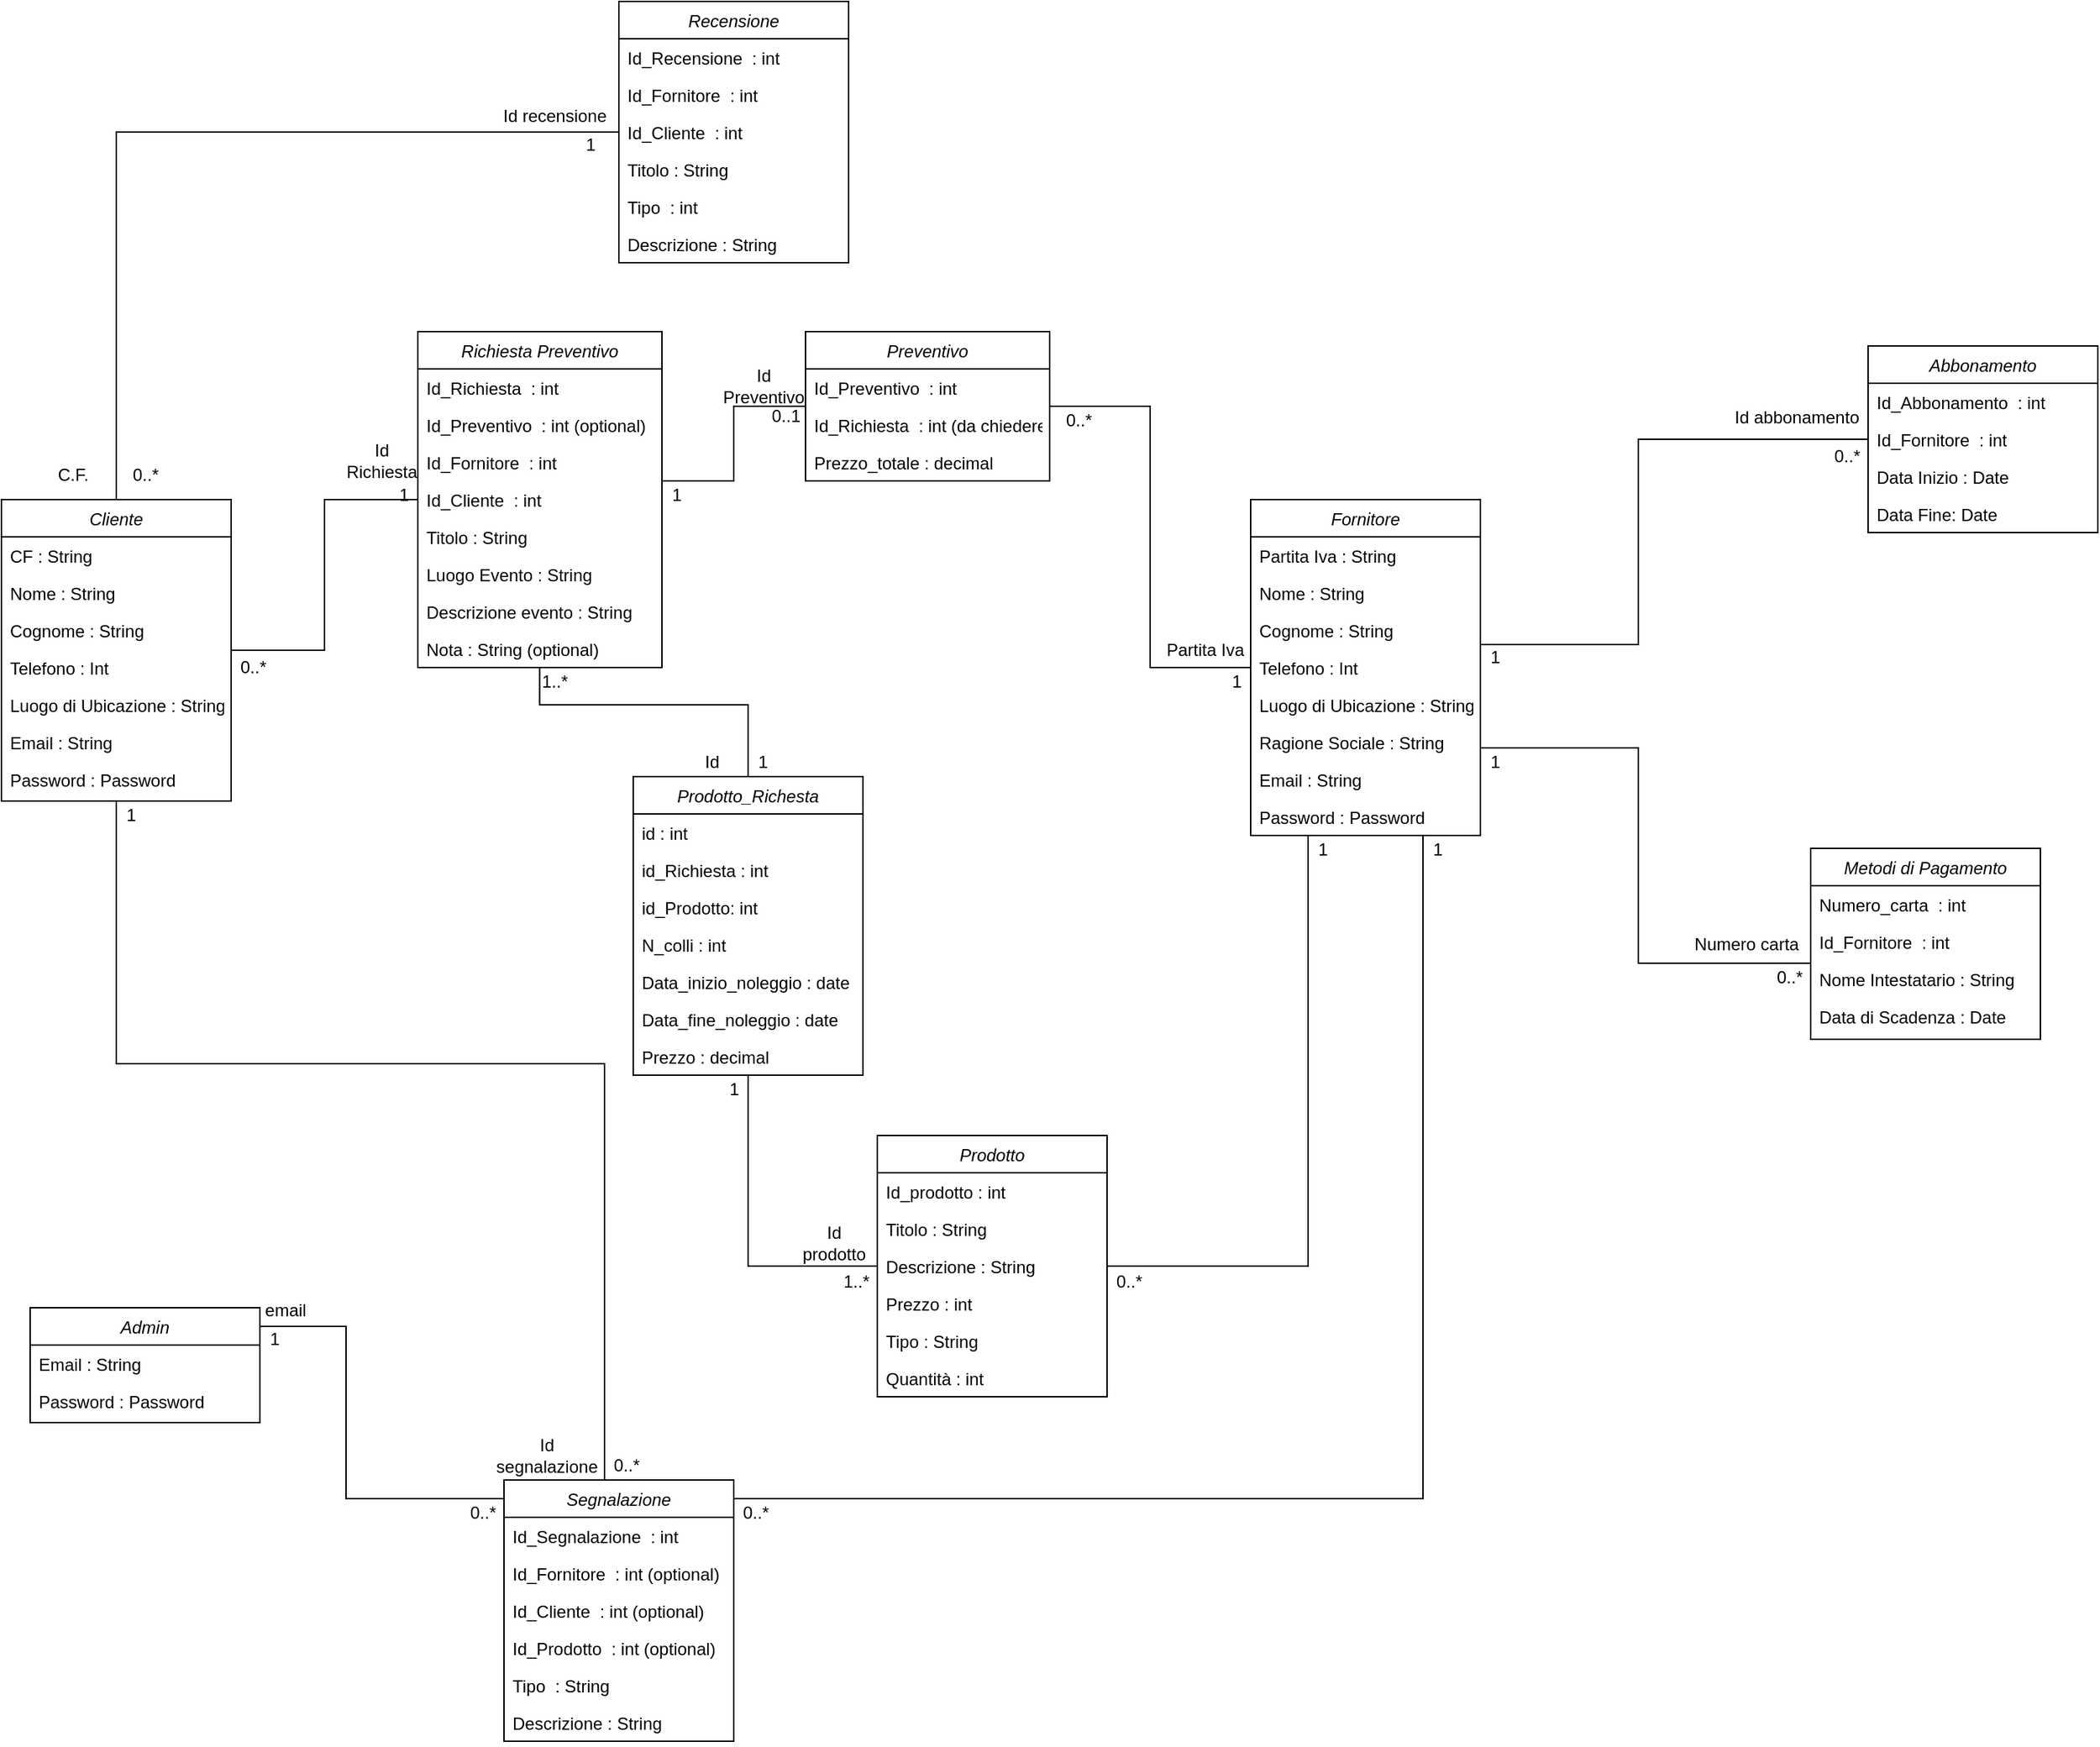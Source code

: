 <mxfile version="13.10.4" type="device"><diagram id="C5RBs43oDa-KdzZeNtuy" name="Page-1"><mxGraphModel dx="999" dy="1815" grid="1" gridSize="10" guides="1" tooltips="1" connect="1" arrows="1" fold="1" page="1" pageScale="1" pageWidth="827" pageHeight="1169" math="0" shadow="0"><root><mxCell id="WIyWlLk6GJQsqaUBKTNV-0"/><mxCell id="WIyWlLk6GJQsqaUBKTNV-1" parent="WIyWlLk6GJQsqaUBKTNV-0"/><mxCell id="4wqST9E9YKTAO5D1pxpL-66" style="edgeStyle=orthogonalEdgeStyle;rounded=0;orthogonalLoop=1;jettySize=auto;html=1;endArrow=none;endFill=0;entryX=0;entryY=0.5;entryDx=0;entryDy=0;" edge="1" parent="WIyWlLk6GJQsqaUBKTNV-1" source="zkfFHV4jXpPFQw0GAbJ--0" target="4wqST9E9YKTAO5D1pxpL-0"><mxGeometry relative="1" as="geometry"><mxPoint x="300" y="-60" as="targetPoint"/></mxGeometry></mxCell><mxCell id="4wqST9E9YKTAO5D1pxpL-75" style="edgeStyle=orthogonalEdgeStyle;rounded=0;orthogonalLoop=1;jettySize=auto;html=1;entryX=0;entryY=0.5;entryDx=0;entryDy=0;endArrow=none;endFill=0;" edge="1" parent="WIyWlLk6GJQsqaUBKTNV-1" source="zkfFHV4jXpPFQw0GAbJ--0" target="4wqST9E9YKTAO5D1pxpL-57"><mxGeometry relative="1" as="geometry"><Array as="points"><mxPoint x="100" y="-219"/></Array></mxGeometry></mxCell><mxCell id="4wqST9E9YKTAO5D1pxpL-77" style="edgeStyle=orthogonalEdgeStyle;rounded=0;orthogonalLoop=1;jettySize=auto;html=1;entryX=0.25;entryY=0;entryDx=0;entryDy=0;endArrow=none;endFill=0;" edge="1" parent="WIyWlLk6GJQsqaUBKTNV-1" source="zkfFHV4jXpPFQw0GAbJ--0" target="_A6rKRfFSWqw4XXvU32a-51"><mxGeometry relative="1" as="geometry"><Array as="points"><mxPoint x="100" y="430"/><mxPoint x="440" y="430"/><mxPoint x="440" y="720"/></Array></mxGeometry></mxCell><mxCell id="zkfFHV4jXpPFQw0GAbJ--0" value="Cliente" style="swimlane;fontStyle=2;align=center;verticalAlign=top;childLayout=stackLayout;horizontal=1;startSize=26;horizontalStack=0;resizeParent=1;resizeLast=0;collapsible=1;marginBottom=0;rounded=0;shadow=0;strokeWidth=1;" parent="WIyWlLk6GJQsqaUBKTNV-1" vertex="1"><mxGeometry x="20" y="37" width="160" height="210" as="geometry"><mxRectangle x="20" y="37" width="160" height="26" as="alternateBounds"/></mxGeometry></mxCell><mxCell id="_A6rKRfFSWqw4XXvU32a-2" value="CF : String&#10;" style="text;align=left;verticalAlign=top;spacingLeft=4;spacingRight=4;overflow=hidden;rotatable=0;points=[[0,0.5],[1,0.5]];portConstraint=eastwest;rounded=0;shadow=0;html=0;" parent="zkfFHV4jXpPFQw0GAbJ--0" vertex="1"><mxGeometry y="26" width="160" height="26" as="geometry"/></mxCell><mxCell id="zkfFHV4jXpPFQw0GAbJ--2" value="Nome : String" style="text;align=left;verticalAlign=top;spacingLeft=4;spacingRight=4;overflow=hidden;rotatable=0;points=[[0,0.5],[1,0.5]];portConstraint=eastwest;rounded=0;shadow=0;html=0;" parent="zkfFHV4jXpPFQw0GAbJ--0" vertex="1"><mxGeometry y="52" width="160" height="26" as="geometry"/></mxCell><mxCell id="zkfFHV4jXpPFQw0GAbJ--3" value="Cognome : String&#10;" style="text;align=left;verticalAlign=top;spacingLeft=4;spacingRight=4;overflow=hidden;rotatable=0;points=[[0,0.5],[1,0.5]];portConstraint=eastwest;rounded=0;shadow=0;html=0;" parent="zkfFHV4jXpPFQw0GAbJ--0" vertex="1"><mxGeometry y="78" width="160" height="26" as="geometry"/></mxCell><mxCell id="_A6rKRfFSWqw4XXvU32a-1" value="Telefono : Int&#10;" style="text;align=left;verticalAlign=top;spacingLeft=4;spacingRight=4;overflow=hidden;rotatable=0;points=[[0,0.5],[1,0.5]];portConstraint=eastwest;rounded=0;shadow=0;html=0;" parent="zkfFHV4jXpPFQw0GAbJ--0" vertex="1"><mxGeometry y="104" width="160" height="26" as="geometry"/></mxCell><mxCell id="_A6rKRfFSWqw4XXvU32a-6" value="Luogo di Ubicazione : String&#10;" style="text;align=left;verticalAlign=top;spacingLeft=4;spacingRight=4;overflow=hidden;rotatable=0;points=[[0,0.5],[1,0.5]];portConstraint=eastwest;rounded=0;shadow=0;html=0;" parent="zkfFHV4jXpPFQw0GAbJ--0" vertex="1"><mxGeometry y="130" width="160" height="26" as="geometry"/></mxCell><mxCell id="_A6rKRfFSWqw4XXvU32a-9" value="Email : String&#10;" style="text;align=left;verticalAlign=top;spacingLeft=4;spacingRight=4;overflow=hidden;rotatable=0;points=[[0,0.5],[1,0.5]];portConstraint=eastwest;rounded=0;shadow=0;html=0;" parent="zkfFHV4jXpPFQw0GAbJ--0" vertex="1"><mxGeometry y="156" width="160" height="26" as="geometry"/></mxCell><mxCell id="_A6rKRfFSWqw4XXvU32a-4" value="Password : Password" style="text;align=left;verticalAlign=top;spacingLeft=4;spacingRight=4;overflow=hidden;rotatable=0;points=[[0,0.5],[1,0.5]];portConstraint=eastwest;rounded=0;shadow=0;html=0;" parent="zkfFHV4jXpPFQw0GAbJ--0" vertex="1"><mxGeometry y="182" width="160" height="26" as="geometry"/></mxCell><mxCell id="4wqST9E9YKTAO5D1pxpL-67" style="edgeStyle=orthogonalEdgeStyle;rounded=0;orthogonalLoop=1;jettySize=auto;html=1;entryX=1;entryY=0.5;entryDx=0;entryDy=0;endArrow=none;endFill=0;" edge="1" parent="WIyWlLk6GJQsqaUBKTNV-1" source="_A6rKRfFSWqw4XXvU32a-10" target="4wqST9E9YKTAO5D1pxpL-17"><mxGeometry relative="1" as="geometry"/></mxCell><mxCell id="4wqST9E9YKTAO5D1pxpL-71" style="edgeStyle=orthogonalEdgeStyle;rounded=0;orthogonalLoop=1;jettySize=auto;html=1;endArrow=none;endFill=0;entryX=0;entryY=0.5;entryDx=0;entryDy=0;" edge="1" parent="WIyWlLk6GJQsqaUBKTNV-1" target="_A6rKRfFSWqw4XXvU32a-48"><mxGeometry relative="1" as="geometry"><mxPoint x="1050" y="138" as="sourcePoint"/><mxPoint x="1318" y="-10" as="targetPoint"/><Array as="points"><mxPoint x="1160" y="138"/><mxPoint x="1160" y="-5"/><mxPoint x="1320" y="-5"/></Array></mxGeometry></mxCell><mxCell id="4wqST9E9YKTAO5D1pxpL-78" style="edgeStyle=orthogonalEdgeStyle;rounded=0;orthogonalLoop=1;jettySize=auto;html=1;entryX=1;entryY=0.5;entryDx=0;entryDy=0;endArrow=none;endFill=0;" edge="1" parent="WIyWlLk6GJQsqaUBKTNV-1" source="_A6rKRfFSWqw4XXvU32a-10" target="_A6rKRfFSWqw4XXvU32a-51"><mxGeometry relative="1" as="geometry"><Array as="points"><mxPoint x="1010" y="733"/></Array></mxGeometry></mxCell><mxCell id="_A6rKRfFSWqw4XXvU32a-10" value="Fornitore" style="swimlane;fontStyle=2;align=center;verticalAlign=top;childLayout=stackLayout;horizontal=1;startSize=26;horizontalStack=0;resizeParent=1;resizeLast=0;collapsible=1;marginBottom=0;rounded=0;shadow=0;strokeWidth=1;" parent="WIyWlLk6GJQsqaUBKTNV-1" vertex="1"><mxGeometry x="890" y="37" width="160" height="234" as="geometry"><mxRectangle x="890" y="37" width="160" height="26" as="alternateBounds"/></mxGeometry></mxCell><mxCell id="_A6rKRfFSWqw4XXvU32a-0" value="Partita Iva : String&#10;" style="text;align=left;verticalAlign=top;spacingLeft=4;spacingRight=4;overflow=hidden;rotatable=0;points=[[0,0.5],[1,0.5]];portConstraint=eastwest;rounded=0;shadow=0;html=0;" parent="_A6rKRfFSWqw4XXvU32a-10" vertex="1"><mxGeometry y="26" width="160" height="26" as="geometry"/></mxCell><mxCell id="_A6rKRfFSWqw4XXvU32a-12" value="Nome : String" style="text;align=left;verticalAlign=top;spacingLeft=4;spacingRight=4;overflow=hidden;rotatable=0;points=[[0,0.5],[1,0.5]];portConstraint=eastwest;rounded=0;shadow=0;html=0;" parent="_A6rKRfFSWqw4XXvU32a-10" vertex="1"><mxGeometry y="52" width="160" height="26" as="geometry"/></mxCell><mxCell id="_A6rKRfFSWqw4XXvU32a-13" value="Cognome : String&#10;" style="text;align=left;verticalAlign=top;spacingLeft=4;spacingRight=4;overflow=hidden;rotatable=0;points=[[0,0.5],[1,0.5]];portConstraint=eastwest;rounded=0;shadow=0;html=0;" parent="_A6rKRfFSWqw4XXvU32a-10" vertex="1"><mxGeometry y="78" width="160" height="26" as="geometry"/></mxCell><mxCell id="_A6rKRfFSWqw4XXvU32a-15" value="Telefono : Int&#10;" style="text;align=left;verticalAlign=top;spacingLeft=4;spacingRight=4;overflow=hidden;rotatable=0;points=[[0,0.5],[1,0.5]];portConstraint=eastwest;rounded=0;shadow=0;html=0;" parent="_A6rKRfFSWqw4XXvU32a-10" vertex="1"><mxGeometry y="104" width="160" height="26" as="geometry"/></mxCell><mxCell id="_A6rKRfFSWqw4XXvU32a-16" value="Luogo di Ubicazione : String&#10;" style="text;align=left;verticalAlign=top;spacingLeft=4;spacingRight=4;overflow=hidden;rotatable=0;points=[[0,0.5],[1,0.5]];portConstraint=eastwest;rounded=0;shadow=0;html=0;" parent="_A6rKRfFSWqw4XXvU32a-10" vertex="1"><mxGeometry y="130" width="160" height="26" as="geometry"/></mxCell><mxCell id="_A6rKRfFSWqw4XXvU32a-8" value="Ragione Sociale : String&#10;" style="text;align=left;verticalAlign=top;spacingLeft=4;spacingRight=4;overflow=hidden;rotatable=0;points=[[0,0.5],[1,0.5]];portConstraint=eastwest;rounded=0;shadow=0;html=0;" parent="_A6rKRfFSWqw4XXvU32a-10" vertex="1"><mxGeometry y="156" width="160" height="26" as="geometry"/></mxCell><mxCell id="_A6rKRfFSWqw4XXvU32a-19" value="Email : String&#10;" style="text;align=left;verticalAlign=top;spacingLeft=4;spacingRight=4;overflow=hidden;rotatable=0;points=[[0,0.5],[1,0.5]];portConstraint=eastwest;rounded=0;shadow=0;html=0;" parent="_A6rKRfFSWqw4XXvU32a-10" vertex="1"><mxGeometry y="182" width="160" height="26" as="geometry"/></mxCell><mxCell id="_A6rKRfFSWqw4XXvU32a-18" value="Password : Password" style="text;align=left;verticalAlign=top;spacingLeft=4;spacingRight=4;overflow=hidden;rotatable=0;points=[[0,0.5],[1,0.5]];portConstraint=eastwest;rounded=0;shadow=0;html=0;" parent="_A6rKRfFSWqw4XXvU32a-10" vertex="1"><mxGeometry y="208" width="160" height="26" as="geometry"/></mxCell><mxCell id="4wqST9E9YKTAO5D1pxpL-69" style="edgeStyle=orthogonalEdgeStyle;rounded=0;orthogonalLoop=1;jettySize=auto;html=1;entryX=0.5;entryY=1;entryDx=0;entryDy=0;endArrow=none;endFill=0;" edge="1" parent="WIyWlLk6GJQsqaUBKTNV-1" source="_A6rKRfFSWqw4XXvU32a-23" target="4wqST9E9YKTAO5D1pxpL-43"><mxGeometry relative="1" as="geometry"/></mxCell><mxCell id="4wqST9E9YKTAO5D1pxpL-80" style="edgeStyle=orthogonalEdgeStyle;rounded=0;orthogonalLoop=1;jettySize=auto;html=1;entryX=0.25;entryY=1;entryDx=0;entryDy=0;endArrow=none;endFill=0;" edge="1" parent="WIyWlLk6GJQsqaUBKTNV-1" source="_A6rKRfFSWqw4XXvU32a-23" target="_A6rKRfFSWqw4XXvU32a-10"><mxGeometry relative="1" as="geometry"/></mxCell><mxCell id="_A6rKRfFSWqw4XXvU32a-23" value="Prodotto" style="swimlane;fontStyle=2;align=center;verticalAlign=top;childLayout=stackLayout;horizontal=1;startSize=26;horizontalStack=0;resizeParent=1;resizeLast=0;collapsible=1;marginBottom=0;rounded=0;shadow=0;strokeWidth=1;" parent="WIyWlLk6GJQsqaUBKTNV-1" vertex="1"><mxGeometry x="630" y="480" width="160" height="182" as="geometry"><mxRectangle x="630" y="480" width="160" height="26" as="alternateBounds"/></mxGeometry></mxCell><mxCell id="_A6rKRfFSWqw4XXvU32a-24" value="Id_prodotto : int" style="text;align=left;verticalAlign=top;spacingLeft=4;spacingRight=4;overflow=hidden;rotatable=0;points=[[0,0.5],[1,0.5]];portConstraint=eastwest;" parent="_A6rKRfFSWqw4XXvU32a-23" vertex="1"><mxGeometry y="26" width="160" height="26" as="geometry"/></mxCell><mxCell id="_A6rKRfFSWqw4XXvU32a-25" value="Titolo : String" style="text;align=left;verticalAlign=top;spacingLeft=4;spacingRight=4;overflow=hidden;rotatable=0;points=[[0,0.5],[1,0.5]];portConstraint=eastwest;rounded=0;shadow=0;html=0;" parent="_A6rKRfFSWqw4XXvU32a-23" vertex="1"><mxGeometry y="52" width="160" height="26" as="geometry"/></mxCell><mxCell id="_A6rKRfFSWqw4XXvU32a-26" value="Descrizione : String&#10;" style="text;align=left;verticalAlign=top;spacingLeft=4;spacingRight=4;overflow=hidden;rotatable=0;points=[[0,0.5],[1,0.5]];portConstraint=eastwest;rounded=0;shadow=0;html=0;" parent="_A6rKRfFSWqw4XXvU32a-23" vertex="1"><mxGeometry y="78" width="160" height="26" as="geometry"/></mxCell><mxCell id="_A6rKRfFSWqw4XXvU32a-27" value="Prezzo : int" style="text;align=left;verticalAlign=top;spacingLeft=4;spacingRight=4;overflow=hidden;rotatable=0;points=[[0,0.5],[1,0.5]];portConstraint=eastwest;rounded=0;shadow=0;html=0;" parent="_A6rKRfFSWqw4XXvU32a-23" vertex="1"><mxGeometry y="104" width="160" height="26" as="geometry"/></mxCell><mxCell id="_A6rKRfFSWqw4XXvU32a-29" value="Tipo : String" style="text;align=left;verticalAlign=top;spacingLeft=4;spacingRight=4;overflow=hidden;rotatable=0;points=[[0,0.5],[1,0.5]];portConstraint=eastwest;rounded=0;shadow=0;html=0;" parent="_A6rKRfFSWqw4XXvU32a-23" vertex="1"><mxGeometry y="130" width="160" height="26" as="geometry"/></mxCell><mxCell id="4wqST9E9YKTAO5D1pxpL-50" value="Quantità : int" style="text;align=left;verticalAlign=top;spacingLeft=4;spacingRight=4;overflow=hidden;rotatable=0;points=[[0,0.5],[1,0.5]];portConstraint=eastwest;rounded=0;shadow=0;html=0;" vertex="1" parent="_A6rKRfFSWqw4XXvU32a-23"><mxGeometry y="156" width="160" height="26" as="geometry"/></mxCell><mxCell id="_A6rKRfFSWqw4XXvU32a-33" value="Abbonamento" style="swimlane;fontStyle=2;align=center;verticalAlign=top;childLayout=stackLayout;horizontal=1;startSize=26;horizontalStack=0;resizeParent=1;resizeLast=0;collapsible=1;marginBottom=0;rounded=0;shadow=0;strokeWidth=1;" parent="WIyWlLk6GJQsqaUBKTNV-1" vertex="1"><mxGeometry x="1320" y="-70" width="160" height="130" as="geometry"><mxRectangle x="1280" width="160" height="26" as="alternateBounds"/></mxGeometry></mxCell><mxCell id="_A6rKRfFSWqw4XXvU32a-34" value="Id_Abbonamento  : int" style="text;align=left;verticalAlign=top;spacingLeft=4;spacingRight=4;overflow=hidden;rotatable=0;points=[[0,0.5],[1,0.5]];portConstraint=eastwest;" parent="_A6rKRfFSWqw4XXvU32a-33" vertex="1"><mxGeometry y="26" width="160" height="26" as="geometry"/></mxCell><mxCell id="_A6rKRfFSWqw4XXvU32a-48" value="Id_Fornitore  : int" style="text;align=left;verticalAlign=top;spacingLeft=4;spacingRight=4;overflow=hidden;rotatable=0;points=[[0,0.5],[1,0.5]];portConstraint=eastwest;" parent="_A6rKRfFSWqw4XXvU32a-33" vertex="1"><mxGeometry y="52" width="160" height="26" as="geometry"/></mxCell><mxCell id="_A6rKRfFSWqw4XXvU32a-38" value="Data Inizio : Date" style="text;align=left;verticalAlign=top;spacingLeft=4;spacingRight=4;overflow=hidden;rotatable=0;points=[[0,0.5],[1,0.5]];portConstraint=eastwest;rounded=0;shadow=0;html=0;" parent="_A6rKRfFSWqw4XXvU32a-33" vertex="1"><mxGeometry y="78" width="160" height="26" as="geometry"/></mxCell><mxCell id="_A6rKRfFSWqw4XXvU32a-50" value="Data Fine: Date" style="text;align=left;verticalAlign=top;spacingLeft=4;spacingRight=4;overflow=hidden;rotatable=0;points=[[0,0.5],[1,0.5]];portConstraint=eastwest;rounded=0;shadow=0;html=0;" parent="_A6rKRfFSWqw4XXvU32a-33" vertex="1"><mxGeometry y="104" width="160" height="26" as="geometry"/></mxCell><mxCell id="4wqST9E9YKTAO5D1pxpL-76" style="edgeStyle=orthogonalEdgeStyle;rounded=0;orthogonalLoop=1;jettySize=auto;html=1;entryX=0;entryY=0.5;entryDx=0;entryDy=0;endArrow=none;endFill=0;" edge="1" parent="WIyWlLk6GJQsqaUBKTNV-1" source="_A6rKRfFSWqw4XXvU32a-39" target="_A6rKRfFSWqw4XXvU32a-51"><mxGeometry relative="1" as="geometry"><Array as="points"><mxPoint x="260" y="613"/><mxPoint x="260" y="733"/></Array></mxGeometry></mxCell><mxCell id="_A6rKRfFSWqw4XXvU32a-39" value="Admin" style="swimlane;fontStyle=2;align=center;verticalAlign=top;childLayout=stackLayout;horizontal=1;startSize=26;horizontalStack=0;resizeParent=1;resizeLast=0;collapsible=1;marginBottom=0;rounded=0;shadow=0;strokeWidth=1;" parent="WIyWlLk6GJQsqaUBKTNV-1" vertex="1"><mxGeometry x="40" y="600" width="160" height="80" as="geometry"><mxRectangle x="40" y="600" width="160" height="26" as="alternateBounds"/></mxGeometry></mxCell><mxCell id="_A6rKRfFSWqw4XXvU32a-47" value="Email : String&#10;" style="text;align=left;verticalAlign=top;spacingLeft=4;spacingRight=4;overflow=hidden;rotatable=0;points=[[0,0.5],[1,0.5]];portConstraint=eastwest;rounded=0;shadow=0;html=0;" parent="_A6rKRfFSWqw4XXvU32a-39" vertex="1"><mxGeometry y="26" width="160" height="26" as="geometry"/></mxCell><mxCell id="_A6rKRfFSWqw4XXvU32a-46" value="Password : Password" style="text;align=left;verticalAlign=top;spacingLeft=4;spacingRight=4;overflow=hidden;rotatable=0;points=[[0,0.5],[1,0.5]];portConstraint=eastwest;rounded=0;shadow=0;html=0;" parent="_A6rKRfFSWqw4XXvU32a-39" vertex="1"><mxGeometry y="52" width="160" height="26" as="geometry"/></mxCell><mxCell id="_A6rKRfFSWqw4XXvU32a-51" value="Segnalazione" style="swimlane;fontStyle=2;align=center;verticalAlign=top;childLayout=stackLayout;horizontal=1;startSize=26;horizontalStack=0;resizeParent=1;resizeLast=0;collapsible=1;marginBottom=0;rounded=0;shadow=0;strokeWidth=1;" parent="WIyWlLk6GJQsqaUBKTNV-1" vertex="1"><mxGeometry x="370" y="720" width="160" height="182" as="geometry"><mxRectangle x="370" y="720" width="160" height="26" as="alternateBounds"/></mxGeometry></mxCell><mxCell id="_A6rKRfFSWqw4XXvU32a-52" value="Id_Segnalazione  : int" style="text;align=left;verticalAlign=top;spacingLeft=4;spacingRight=4;overflow=hidden;rotatable=0;points=[[0,0.5],[1,0.5]];portConstraint=eastwest;" parent="_A6rKRfFSWqw4XXvU32a-51" vertex="1"><mxGeometry y="26" width="160" height="26" as="geometry"/></mxCell><mxCell id="_A6rKRfFSWqw4XXvU32a-53" value="Id_Fornitore  : int (optional)" style="text;align=left;verticalAlign=top;spacingLeft=4;spacingRight=4;overflow=hidden;rotatable=0;points=[[0,0.5],[1,0.5]];portConstraint=eastwest;" parent="_A6rKRfFSWqw4XXvU32a-51" vertex="1"><mxGeometry y="52" width="160" height="26" as="geometry"/></mxCell><mxCell id="_A6rKRfFSWqw4XXvU32a-54" value="Id_Cliente  : int (optional)" style="text;align=left;verticalAlign=top;spacingLeft=4;spacingRight=4;overflow=hidden;rotatable=0;points=[[0,0.5],[1,0.5]];portConstraint=eastwest;" parent="_A6rKRfFSWqw4XXvU32a-51" vertex="1"><mxGeometry y="78" width="160" height="26" as="geometry"/></mxCell><mxCell id="_A6rKRfFSWqw4XXvU32a-58" value="Id_Prodotto  : int (optional)" style="text;align=left;verticalAlign=top;spacingLeft=4;spacingRight=4;overflow=hidden;rotatable=0;points=[[0,0.5],[1,0.5]];portConstraint=eastwest;" parent="_A6rKRfFSWqw4XXvU32a-51" vertex="1"><mxGeometry y="104" width="160" height="26" as="geometry"/></mxCell><mxCell id="4wqST9E9YKTAO5D1pxpL-53" value="Tipo  : String" style="text;align=left;verticalAlign=top;spacingLeft=4;spacingRight=4;overflow=hidden;rotatable=0;points=[[0,0.5],[1,0.5]];portConstraint=eastwest;" vertex="1" parent="_A6rKRfFSWqw4XXvU32a-51"><mxGeometry y="130" width="160" height="26" as="geometry"/></mxCell><mxCell id="_A6rKRfFSWqw4XXvU32a-55" value="Descrizione : String" style="text;align=left;verticalAlign=top;spacingLeft=4;spacingRight=4;overflow=hidden;rotatable=0;points=[[0,0.5],[1,0.5]];portConstraint=eastwest;rounded=0;shadow=0;html=0;" parent="_A6rKRfFSWqw4XXvU32a-51" vertex="1"><mxGeometry y="156" width="160" height="26" as="geometry"/></mxCell><mxCell id="4wqST9E9YKTAO5D1pxpL-73" style="edgeStyle=orthogonalEdgeStyle;rounded=0;orthogonalLoop=1;jettySize=auto;html=1;entryX=1;entryY=0.75;entryDx=0;entryDy=0;endArrow=none;endFill=0;" edge="1" parent="WIyWlLk6GJQsqaUBKTNV-1" source="_A6rKRfFSWqw4XXvU32a-66" target="_A6rKRfFSWqw4XXvU32a-10"><mxGeometry relative="1" as="geometry"><Array as="points"><mxPoint x="1160" y="360"/><mxPoint x="1160" y="210"/><mxPoint x="1050" y="210"/></Array></mxGeometry></mxCell><mxCell id="_A6rKRfFSWqw4XXvU32a-66" value="Metodi di Pagamento" style="swimlane;fontStyle=2;align=center;verticalAlign=top;childLayout=stackLayout;horizontal=1;startSize=26;horizontalStack=0;resizeParent=1;resizeLast=0;collapsible=1;marginBottom=0;rounded=0;shadow=0;strokeWidth=1;" parent="WIyWlLk6GJQsqaUBKTNV-1" vertex="1"><mxGeometry x="1280" y="280" width="160" height="133" as="geometry"><mxRectangle x="1280" y="330" width="160" height="26" as="alternateBounds"/></mxGeometry></mxCell><mxCell id="4wqST9E9YKTAO5D1pxpL-51" value="Numero_carta  : int" style="text;align=left;verticalAlign=top;spacingLeft=4;spacingRight=4;overflow=hidden;rotatable=0;points=[[0,0.5],[1,0.5]];portConstraint=eastwest;" vertex="1" parent="_A6rKRfFSWqw4XXvU32a-66"><mxGeometry y="26" width="160" height="26" as="geometry"/></mxCell><mxCell id="_A6rKRfFSWqw4XXvU32a-68" value="Id_Fornitore  : int" style="text;align=left;verticalAlign=top;spacingLeft=4;spacingRight=4;overflow=hidden;rotatable=0;points=[[0,0.5],[1,0.5]];portConstraint=eastwest;" parent="_A6rKRfFSWqw4XXvU32a-66" vertex="1"><mxGeometry y="52" width="160" height="26" as="geometry"/></mxCell><mxCell id="_A6rKRfFSWqw4XXvU32a-72" value="Nome Intestatario : String" style="text;align=left;verticalAlign=top;spacingLeft=4;spacingRight=4;overflow=hidden;rotatable=0;points=[[0,0.5],[1,0.5]];portConstraint=eastwest;rounded=0;shadow=0;html=0;" parent="_A6rKRfFSWqw4XXvU32a-66" vertex="1"><mxGeometry y="78" width="160" height="26" as="geometry"/></mxCell><mxCell id="_A6rKRfFSWqw4XXvU32a-71" value="Data di Scadenza : Date" style="text;align=left;verticalAlign=top;spacingLeft=4;spacingRight=4;overflow=hidden;rotatable=0;points=[[0,0.5],[1,0.5]];portConstraint=eastwest;rounded=0;shadow=0;html=0;" parent="_A6rKRfFSWqw4XXvU32a-66" vertex="1"><mxGeometry y="104" width="160" height="26" as="geometry"/></mxCell><mxCell id="4wqST9E9YKTAO5D1pxpL-68" style="edgeStyle=orthogonalEdgeStyle;rounded=0;orthogonalLoop=1;jettySize=auto;html=1;endArrow=none;endFill=0;entryX=0.5;entryY=0;entryDx=0;entryDy=0;exitX=0.499;exitY=0.998;exitDx=0;exitDy=0;exitPerimeter=0;" edge="1" parent="WIyWlLk6GJQsqaUBKTNV-1" source="4wqST9E9YKTAO5D1pxpL-14" target="4wqST9E9YKTAO5D1pxpL-43"><mxGeometry relative="1" as="geometry"><mxPoint x="500" y="210" as="targetPoint"/><Array as="points"><mxPoint x="395" y="180"/><mxPoint x="540" y="180"/></Array></mxGeometry></mxCell><mxCell id="4wqST9E9YKTAO5D1pxpL-70" style="edgeStyle=orthogonalEdgeStyle;rounded=0;orthogonalLoop=1;jettySize=auto;html=1;entryX=0;entryY=0.5;entryDx=0;entryDy=0;endArrow=none;endFill=0;" edge="1" parent="WIyWlLk6GJQsqaUBKTNV-1" source="4wqST9E9YKTAO5D1pxpL-0" target="4wqST9E9YKTAO5D1pxpL-17"><mxGeometry relative="1" as="geometry"><Array as="points"><mxPoint x="530" y="24"/></Array></mxGeometry></mxCell><mxCell id="4wqST9E9YKTAO5D1pxpL-0" value="Richiesta Preventivo" style="swimlane;fontStyle=2;align=center;verticalAlign=top;childLayout=stackLayout;horizontal=1;startSize=26;horizontalStack=0;resizeParent=1;resizeLast=0;collapsible=1;marginBottom=0;rounded=0;shadow=0;strokeWidth=1;" vertex="1" parent="WIyWlLk6GJQsqaUBKTNV-1"><mxGeometry x="310" y="-80" width="170" height="234" as="geometry"><mxRectangle x="310" y="-80" width="160" height="26" as="alternateBounds"/></mxGeometry></mxCell><mxCell id="4wqST9E9YKTAO5D1pxpL-1" value="Id_Richiesta  : int" style="text;align=left;verticalAlign=top;spacingLeft=4;spacingRight=4;overflow=hidden;rotatable=0;points=[[0,0.5],[1,0.5]];portConstraint=eastwest;" vertex="1" parent="4wqST9E9YKTAO5D1pxpL-0"><mxGeometry y="26" width="170" height="26" as="geometry"/></mxCell><mxCell id="4wqST9E9YKTAO5D1pxpL-102" value="Id_Preventivo  : int (optional)" style="text;align=left;verticalAlign=top;spacingLeft=4;spacingRight=4;overflow=hidden;rotatable=0;points=[[0,0.5],[1,0.5]];portConstraint=eastwest;" vertex="1" parent="4wqST9E9YKTAO5D1pxpL-0"><mxGeometry y="52" width="170" height="26" as="geometry"/></mxCell><mxCell id="4wqST9E9YKTAO5D1pxpL-2" value="Id_Fornitore  : int" style="text;align=left;verticalAlign=top;spacingLeft=4;spacingRight=4;overflow=hidden;rotatable=0;points=[[0,0.5],[1,0.5]];portConstraint=eastwest;" vertex="1" parent="4wqST9E9YKTAO5D1pxpL-0"><mxGeometry y="78" width="170" height="26" as="geometry"/></mxCell><mxCell id="4wqST9E9YKTAO5D1pxpL-3" value="Id_Cliente  : int" style="text;align=left;verticalAlign=top;spacingLeft=4;spacingRight=4;overflow=hidden;rotatable=0;points=[[0,0.5],[1,0.5]];portConstraint=eastwest;" vertex="1" parent="4wqST9E9YKTAO5D1pxpL-0"><mxGeometry y="104" width="170" height="26" as="geometry"/></mxCell><mxCell id="4wqST9E9YKTAO5D1pxpL-10" value="Titolo : String" style="text;align=left;verticalAlign=top;spacingLeft=4;spacingRight=4;overflow=hidden;rotatable=0;points=[[0,0.5],[1,0.5]];portConstraint=eastwest;rounded=0;shadow=0;html=0;" vertex="1" parent="4wqST9E9YKTAO5D1pxpL-0"><mxGeometry y="130" width="170" height="26" as="geometry"/></mxCell><mxCell id="4wqST9E9YKTAO5D1pxpL-12" value="Luogo Evento : String " style="text;align=left;verticalAlign=top;spacingLeft=4;spacingRight=4;overflow=hidden;rotatable=0;points=[[0,0.5],[1,0.5]];portConstraint=eastwest;rounded=0;shadow=0;html=0;" vertex="1" parent="4wqST9E9YKTAO5D1pxpL-0"><mxGeometry y="156" width="170" height="26" as="geometry"/></mxCell><mxCell id="4wqST9E9YKTAO5D1pxpL-5" value="Descrizione evento : String" style="text;align=left;verticalAlign=top;spacingLeft=4;spacingRight=4;overflow=hidden;rotatable=0;points=[[0,0.5],[1,0.5]];portConstraint=eastwest;rounded=0;shadow=0;html=0;" vertex="1" parent="4wqST9E9YKTAO5D1pxpL-0"><mxGeometry y="182" width="170" height="26" as="geometry"/></mxCell><mxCell id="4wqST9E9YKTAO5D1pxpL-14" value="Nota : String (optional)" style="text;align=left;verticalAlign=top;spacingLeft=4;spacingRight=4;overflow=hidden;rotatable=0;points=[[0,0.5],[1,0.5]];portConstraint=eastwest;rounded=0;shadow=0;html=0;" vertex="1" parent="4wqST9E9YKTAO5D1pxpL-0"><mxGeometry y="208" width="170" height="26" as="geometry"/></mxCell><mxCell id="4wqST9E9YKTAO5D1pxpL-17" value="Preventivo" style="swimlane;fontStyle=2;align=center;verticalAlign=top;childLayout=stackLayout;horizontal=1;startSize=26;horizontalStack=0;resizeParent=1;resizeLast=0;collapsible=1;marginBottom=0;rounded=0;shadow=0;strokeWidth=1;" vertex="1" parent="WIyWlLk6GJQsqaUBKTNV-1"><mxGeometry x="580" y="-80" width="170" height="104" as="geometry"><mxRectangle x="580" y="-80" width="160" height="26" as="alternateBounds"/></mxGeometry></mxCell><mxCell id="4wqST9E9YKTAO5D1pxpL-18" value="Id_Preventivo  : int" style="text;align=left;verticalAlign=top;spacingLeft=4;spacingRight=4;overflow=hidden;rotatable=0;points=[[0,0.5],[1,0.5]];portConstraint=eastwest;" vertex="1" parent="4wqST9E9YKTAO5D1pxpL-17"><mxGeometry y="26" width="170" height="26" as="geometry"/></mxCell><mxCell id="4wqST9E9YKTAO5D1pxpL-34" value="Id_Richiesta  : int (da chiedere)" style="text;align=left;verticalAlign=top;spacingLeft=4;spacingRight=4;overflow=hidden;rotatable=0;points=[[0,0.5],[1,0.5]];portConstraint=eastwest;" vertex="1" parent="4wqST9E9YKTAO5D1pxpL-17"><mxGeometry y="52" width="170" height="26" as="geometry"/></mxCell><mxCell id="4wqST9E9YKTAO5D1pxpL-41" value="Prezzo_totale : decimal" style="text;align=left;verticalAlign=top;spacingLeft=4;spacingRight=4;overflow=hidden;rotatable=0;points=[[0,0.5],[1,0.5]];portConstraint=eastwest;rounded=0;shadow=0;html=0;" vertex="1" parent="4wqST9E9YKTAO5D1pxpL-17"><mxGeometry y="78" width="170" height="26" as="geometry"/></mxCell><mxCell id="4wqST9E9YKTAO5D1pxpL-43" value="Prodotto_Richesta" style="swimlane;fontStyle=2;align=center;verticalAlign=top;childLayout=stackLayout;horizontal=1;startSize=26;horizontalStack=0;resizeParent=1;resizeLast=0;collapsible=1;marginBottom=0;rounded=0;shadow=0;strokeWidth=1;" vertex="1" parent="WIyWlLk6GJQsqaUBKTNV-1"><mxGeometry x="460" y="230" width="160" height="208" as="geometry"><mxRectangle x="460" y="230" width="160" height="26" as="alternateBounds"/></mxGeometry></mxCell><mxCell id="4wqST9E9YKTAO5D1pxpL-63" value="id : int&#10;" style="text;align=left;verticalAlign=top;spacingLeft=4;spacingRight=4;overflow=hidden;rotatable=0;points=[[0,0.5],[1,0.5]];portConstraint=eastwest;" vertex="1" parent="4wqST9E9YKTAO5D1pxpL-43"><mxGeometry y="26" width="160" height="26" as="geometry"/></mxCell><mxCell id="4wqST9E9YKTAO5D1pxpL-44" value="id_Richiesta : int&#10;" style="text;align=left;verticalAlign=top;spacingLeft=4;spacingRight=4;overflow=hidden;rotatable=0;points=[[0,0.5],[1,0.5]];portConstraint=eastwest;" vertex="1" parent="4wqST9E9YKTAO5D1pxpL-43"><mxGeometry y="52" width="160" height="26" as="geometry"/></mxCell><mxCell id="4wqST9E9YKTAO5D1pxpL-45" value="id_Prodotto: int" style="text;align=left;verticalAlign=top;spacingLeft=4;spacingRight=4;overflow=hidden;rotatable=0;points=[[0,0.5],[1,0.5]];portConstraint=eastwest;rounded=0;shadow=0;html=0;" vertex="1" parent="4wqST9E9YKTAO5D1pxpL-43"><mxGeometry y="78" width="160" height="26" as="geometry"/></mxCell><mxCell id="4wqST9E9YKTAO5D1pxpL-49" value="N_colli : int" style="text;align=left;verticalAlign=top;spacingLeft=4;spacingRight=4;overflow=hidden;rotatable=0;points=[[0,0.5],[1,0.5]];portConstraint=eastwest;rounded=0;shadow=0;html=0;" vertex="1" parent="4wqST9E9YKTAO5D1pxpL-43"><mxGeometry y="104" width="160" height="26" as="geometry"/></mxCell><mxCell id="4wqST9E9YKTAO5D1pxpL-46" value="Data_inizio_noleggio : date" style="text;align=left;verticalAlign=top;spacingLeft=4;spacingRight=4;overflow=hidden;rotatable=0;points=[[0,0.5],[1,0.5]];portConstraint=eastwest;rounded=0;shadow=0;html=0;" vertex="1" parent="4wqST9E9YKTAO5D1pxpL-43"><mxGeometry y="130" width="160" height="26" as="geometry"/></mxCell><mxCell id="4wqST9E9YKTAO5D1pxpL-42" value="Data_fine_noleggio : date" style="text;align=left;verticalAlign=top;spacingLeft=4;spacingRight=4;overflow=hidden;rotatable=0;points=[[0,0.5],[1,0.5]];portConstraint=eastwest;rounded=0;shadow=0;html=0;" vertex="1" parent="4wqST9E9YKTAO5D1pxpL-43"><mxGeometry y="156" width="160" height="26" as="geometry"/></mxCell><mxCell id="4wqST9E9YKTAO5D1pxpL-48" value="Prezzo : decimal" style="text;align=left;verticalAlign=top;spacingLeft=4;spacingRight=4;overflow=hidden;rotatable=0;points=[[0,0.5],[1,0.5]];portConstraint=eastwest;rounded=0;shadow=0;html=0;" vertex="1" parent="4wqST9E9YKTAO5D1pxpL-43"><mxGeometry y="182" width="160" height="26" as="geometry"/></mxCell><mxCell id="4wqST9E9YKTAO5D1pxpL-54" value="Recensione" style="swimlane;fontStyle=2;align=center;verticalAlign=top;childLayout=stackLayout;horizontal=1;startSize=26;horizontalStack=0;resizeParent=1;resizeLast=0;collapsible=1;marginBottom=0;rounded=0;shadow=0;strokeWidth=1;" vertex="1" parent="WIyWlLk6GJQsqaUBKTNV-1"><mxGeometry x="450" y="-310" width="160" height="182" as="geometry"><mxRectangle x="450" y="-310" width="160" height="26" as="alternateBounds"/></mxGeometry></mxCell><mxCell id="4wqST9E9YKTAO5D1pxpL-55" value="Id_Recensione  : int" style="text;align=left;verticalAlign=top;spacingLeft=4;spacingRight=4;overflow=hidden;rotatable=0;points=[[0,0.5],[1,0.5]];portConstraint=eastwest;" vertex="1" parent="4wqST9E9YKTAO5D1pxpL-54"><mxGeometry y="26" width="160" height="26" as="geometry"/></mxCell><mxCell id="4wqST9E9YKTAO5D1pxpL-56" value="Id_Fornitore  : int " style="text;align=left;verticalAlign=top;spacingLeft=4;spacingRight=4;overflow=hidden;rotatable=0;points=[[0,0.5],[1,0.5]];portConstraint=eastwest;" vertex="1" parent="4wqST9E9YKTAO5D1pxpL-54"><mxGeometry y="52" width="160" height="26" as="geometry"/></mxCell><mxCell id="4wqST9E9YKTAO5D1pxpL-57" value="Id_Cliente  : int " style="text;align=left;verticalAlign=top;spacingLeft=4;spacingRight=4;overflow=hidden;rotatable=0;points=[[0,0.5],[1,0.5]];portConstraint=eastwest;" vertex="1" parent="4wqST9E9YKTAO5D1pxpL-54"><mxGeometry y="78" width="160" height="26" as="geometry"/></mxCell><mxCell id="4wqST9E9YKTAO5D1pxpL-61" value="Titolo : String" style="text;align=left;verticalAlign=top;spacingLeft=4;spacingRight=4;overflow=hidden;rotatable=0;points=[[0,0.5],[1,0.5]];portConstraint=eastwest;rounded=0;shadow=0;html=0;" vertex="1" parent="4wqST9E9YKTAO5D1pxpL-54"><mxGeometry y="104" width="160" height="26" as="geometry"/></mxCell><mxCell id="4wqST9E9YKTAO5D1pxpL-59" value="Tipo  : int" style="text;align=left;verticalAlign=top;spacingLeft=4;spacingRight=4;overflow=hidden;rotatable=0;points=[[0,0.5],[1,0.5]];portConstraint=eastwest;" vertex="1" parent="4wqST9E9YKTAO5D1pxpL-54"><mxGeometry y="130" width="160" height="26" as="geometry"/></mxCell><mxCell id="4wqST9E9YKTAO5D1pxpL-60" value="Descrizione : String" style="text;align=left;verticalAlign=top;spacingLeft=4;spacingRight=4;overflow=hidden;rotatable=0;points=[[0,0.5],[1,0.5]];portConstraint=eastwest;rounded=0;shadow=0;html=0;" vertex="1" parent="4wqST9E9YKTAO5D1pxpL-54"><mxGeometry y="156" width="160" height="26" as="geometry"/></mxCell><mxCell id="4wqST9E9YKTAO5D1pxpL-81" value="C.F." style="text;html=1;strokeColor=none;fillColor=none;align=center;verticalAlign=middle;whiteSpace=wrap;rounded=0;" vertex="1" parent="WIyWlLk6GJQsqaUBKTNV-1"><mxGeometry x="50" y="10" width="40" height="20" as="geometry"/></mxCell><mxCell id="4wqST9E9YKTAO5D1pxpL-83" value="Id Richiesta" style="text;html=1;strokeColor=none;fillColor=none;align=center;verticalAlign=middle;whiteSpace=wrap;rounded=0;" vertex="1" parent="WIyWlLk6GJQsqaUBKTNV-1"><mxGeometry x="260" width="50" height="20" as="geometry"/></mxCell><mxCell id="4wqST9E9YKTAO5D1pxpL-85" value="Id Preventivo" style="text;html=1;strokeColor=none;fillColor=none;align=center;verticalAlign=middle;whiteSpace=wrap;rounded=0;" vertex="1" parent="WIyWlLk6GJQsqaUBKTNV-1"><mxGeometry x="526" y="-52" width="50" height="20" as="geometry"/></mxCell><mxCell id="4wqST9E9YKTAO5D1pxpL-87" value="Partita Iva" style="text;html=1;align=center;verticalAlign=middle;resizable=0;points=[];autosize=1;" vertex="1" parent="WIyWlLk6GJQsqaUBKTNV-1"><mxGeometry x="823" y="132" width="70" height="20" as="geometry"/></mxCell><mxCell id="4wqST9E9YKTAO5D1pxpL-88" value="Id" style="text;html=1;strokeColor=none;fillColor=none;align=center;verticalAlign=middle;whiteSpace=wrap;rounded=0;" vertex="1" parent="WIyWlLk6GJQsqaUBKTNV-1"><mxGeometry x="490" y="210" width="50" height="20" as="geometry"/></mxCell><mxCell id="4wqST9E9YKTAO5D1pxpL-89" value="Id prodotto" style="text;html=1;strokeColor=none;fillColor=none;align=center;verticalAlign=middle;whiteSpace=wrap;rounded=0;" vertex="1" parent="WIyWlLk6GJQsqaUBKTNV-1"><mxGeometry x="575" y="545" width="50" height="20" as="geometry"/></mxCell><mxCell id="4wqST9E9YKTAO5D1pxpL-90" value="Id segnalazione" style="text;html=1;strokeColor=none;fillColor=none;align=center;verticalAlign=middle;whiteSpace=wrap;rounded=0;" vertex="1" parent="WIyWlLk6GJQsqaUBKTNV-1"><mxGeometry x="365" y="693" width="70" height="20" as="geometry"/></mxCell><mxCell id="4wqST9E9YKTAO5D1pxpL-91" value="email" style="text;html=1;strokeColor=none;fillColor=none;align=center;verticalAlign=middle;whiteSpace=wrap;rounded=0;" vertex="1" parent="WIyWlLk6GJQsqaUBKTNV-1"><mxGeometry x="183" y="592" width="70" height="20" as="geometry"/></mxCell><mxCell id="4wqST9E9YKTAO5D1pxpL-92" value="Id abbonamento" style="text;html=1;align=center;verticalAlign=middle;resizable=0;points=[];autosize=1;" vertex="1" parent="WIyWlLk6GJQsqaUBKTNV-1"><mxGeometry x="1220" y="-30" width="100" height="20" as="geometry"/></mxCell><mxCell id="4wqST9E9YKTAO5D1pxpL-93" value="Numero carta" style="text;html=1;align=center;verticalAlign=middle;resizable=0;points=[];autosize=1;" vertex="1" parent="WIyWlLk6GJQsqaUBKTNV-1"><mxGeometry x="1190" y="336.5" width="90" height="20" as="geometry"/></mxCell><mxCell id="4wqST9E9YKTAO5D1pxpL-94" value="Id recensione" style="text;html=1;align=center;verticalAlign=middle;resizable=0;points=[];autosize=1;" vertex="1" parent="WIyWlLk6GJQsqaUBKTNV-1"><mxGeometry x="360" y="-240" width="90" height="20" as="geometry"/></mxCell><mxCell id="4wqST9E9YKTAO5D1pxpL-95" value="0..*" style="text;html=1;align=center;verticalAlign=middle;resizable=0;points=[];autosize=1;" vertex="1" parent="WIyWlLk6GJQsqaUBKTNV-1"><mxGeometry x="105" y="10" width="30" height="20" as="geometry"/></mxCell><mxCell id="4wqST9E9YKTAO5D1pxpL-96" value="1" style="text;html=1;align=center;verticalAlign=middle;resizable=0;points=[];autosize=1;" vertex="1" parent="WIyWlLk6GJQsqaUBKTNV-1"><mxGeometry x="420" y="-220" width="20" height="20" as="geometry"/></mxCell><mxCell id="4wqST9E9YKTAO5D1pxpL-98" value="0..*" style="text;html=1;align=center;verticalAlign=middle;resizable=0;points=[];autosize=1;" vertex="1" parent="WIyWlLk6GJQsqaUBKTNV-1"><mxGeometry x="180" y="144" width="30" height="20" as="geometry"/></mxCell><mxCell id="4wqST9E9YKTAO5D1pxpL-99" value="1" style="text;html=1;align=center;verticalAlign=middle;resizable=0;points=[];autosize=1;" vertex="1" parent="WIyWlLk6GJQsqaUBKTNV-1"><mxGeometry x="290" y="24" width="20" height="20" as="geometry"/></mxCell><mxCell id="4wqST9E9YKTAO5D1pxpL-100" value="1" style="text;html=1;align=center;verticalAlign=middle;resizable=0;points=[];autosize=1;" vertex="1" parent="WIyWlLk6GJQsqaUBKTNV-1"><mxGeometry x="480" y="24" width="20" height="20" as="geometry"/></mxCell><mxCell id="4wqST9E9YKTAO5D1pxpL-101" value="0..1" style="text;html=1;align=center;verticalAlign=middle;resizable=0;points=[];autosize=1;" vertex="1" parent="WIyWlLk6GJQsqaUBKTNV-1"><mxGeometry x="546" y="-31" width="40" height="20" as="geometry"/></mxCell><mxCell id="4wqST9E9YKTAO5D1pxpL-104" value="1" style="text;html=1;align=center;verticalAlign=middle;resizable=0;points=[];autosize=1;" vertex="1" parent="WIyWlLk6GJQsqaUBKTNV-1"><mxGeometry x="870" y="154" width="20" height="20" as="geometry"/></mxCell><mxCell id="4wqST9E9YKTAO5D1pxpL-105" value="0..*" style="text;html=1;align=center;verticalAlign=middle;resizable=0;points=[];autosize=1;" vertex="1" parent="WIyWlLk6GJQsqaUBKTNV-1"><mxGeometry x="755" y="-28" width="30" height="20" as="geometry"/></mxCell><mxCell id="4wqST9E9YKTAO5D1pxpL-106" value="0..*" style="text;html=1;align=center;verticalAlign=middle;resizable=0;points=[];autosize=1;" vertex="1" parent="WIyWlLk6GJQsqaUBKTNV-1"><mxGeometry x="1290" y="-3" width="30" height="20" as="geometry"/></mxCell><mxCell id="4wqST9E9YKTAO5D1pxpL-107" value="1" style="text;html=1;align=center;verticalAlign=middle;resizable=0;points=[];autosize=1;" vertex="1" parent="WIyWlLk6GJQsqaUBKTNV-1"><mxGeometry x="1050" y="137" width="20" height="20" as="geometry"/></mxCell><mxCell id="4wqST9E9YKTAO5D1pxpL-108" value="0..*" style="text;html=1;align=center;verticalAlign=middle;resizable=0;points=[];autosize=1;" vertex="1" parent="WIyWlLk6GJQsqaUBKTNV-1"><mxGeometry x="1250" y="360" width="30" height="20" as="geometry"/></mxCell><mxCell id="4wqST9E9YKTAO5D1pxpL-109" value="1" style="text;html=1;align=center;verticalAlign=middle;resizable=0;points=[];autosize=1;" vertex="1" parent="WIyWlLk6GJQsqaUBKTNV-1"><mxGeometry x="1050" y="210" width="20" height="20" as="geometry"/></mxCell><mxCell id="4wqST9E9YKTAO5D1pxpL-110" value="1" style="text;html=1;align=center;verticalAlign=middle;resizable=0;points=[];autosize=1;" vertex="1" parent="WIyWlLk6GJQsqaUBKTNV-1"><mxGeometry x="930" y="271" width="20" height="20" as="geometry"/></mxCell><mxCell id="4wqST9E9YKTAO5D1pxpL-111" value="0..*" style="text;html=1;align=center;verticalAlign=middle;resizable=0;points=[];autosize=1;" vertex="1" parent="WIyWlLk6GJQsqaUBKTNV-1"><mxGeometry x="790" y="572" width="30" height="20" as="geometry"/></mxCell><mxCell id="4wqST9E9YKTAO5D1pxpL-112" value="0..*" style="text;html=1;align=center;verticalAlign=middle;resizable=0;points=[];autosize=1;" vertex="1" parent="WIyWlLk6GJQsqaUBKTNV-1"><mxGeometry x="530" y="733" width="30" height="20" as="geometry"/></mxCell><mxCell id="4wqST9E9YKTAO5D1pxpL-113" value="1" style="text;html=1;align=center;verticalAlign=middle;resizable=0;points=[];autosize=1;" vertex="1" parent="WIyWlLk6GJQsqaUBKTNV-1"><mxGeometry x="1010" y="271" width="20" height="20" as="geometry"/></mxCell><mxCell id="4wqST9E9YKTAO5D1pxpL-114" value="1" style="text;html=1;align=center;verticalAlign=middle;resizable=0;points=[];autosize=1;" vertex="1" parent="WIyWlLk6GJQsqaUBKTNV-1"><mxGeometry x="200" y="612" width="20" height="20" as="geometry"/></mxCell><mxCell id="4wqST9E9YKTAO5D1pxpL-115" value="0..*" style="text;html=1;align=center;verticalAlign=middle;resizable=0;points=[];autosize=1;" vertex="1" parent="WIyWlLk6GJQsqaUBKTNV-1"><mxGeometry x="340" y="733" width="30" height="20" as="geometry"/></mxCell><mxCell id="4wqST9E9YKTAO5D1pxpL-116" value="0..*" style="text;html=1;align=center;verticalAlign=middle;resizable=0;points=[];autosize=1;" vertex="1" parent="WIyWlLk6GJQsqaUBKTNV-1"><mxGeometry x="440" y="700" width="30" height="20" as="geometry"/></mxCell><mxCell id="4wqST9E9YKTAO5D1pxpL-117" value="1" style="text;html=1;align=center;verticalAlign=middle;resizable=0;points=[];autosize=1;" vertex="1" parent="WIyWlLk6GJQsqaUBKTNV-1"><mxGeometry x="100" y="247" width="20" height="20" as="geometry"/></mxCell><mxCell id="4wqST9E9YKTAO5D1pxpL-118" value="1..*" style="text;html=1;align=center;verticalAlign=middle;resizable=0;points=[];autosize=1;" vertex="1" parent="WIyWlLk6GJQsqaUBKTNV-1"><mxGeometry x="390" y="154" width="30" height="20" as="geometry"/></mxCell><mxCell id="4wqST9E9YKTAO5D1pxpL-119" value="1" style="text;html=1;align=center;verticalAlign=middle;resizable=0;points=[];autosize=1;" vertex="1" parent="WIyWlLk6GJQsqaUBKTNV-1"><mxGeometry x="540" y="210" width="20" height="20" as="geometry"/></mxCell><mxCell id="4wqST9E9YKTAO5D1pxpL-120" value="1" style="text;html=1;align=center;verticalAlign=middle;resizable=0;points=[];autosize=1;" vertex="1" parent="WIyWlLk6GJQsqaUBKTNV-1"><mxGeometry x="520" y="438" width="20" height="20" as="geometry"/></mxCell><mxCell id="4wqST9E9YKTAO5D1pxpL-121" value="1..*" style="text;html=1;align=center;verticalAlign=middle;resizable=0;points=[];autosize=1;" vertex="1" parent="WIyWlLk6GJQsqaUBKTNV-1"><mxGeometry x="600" y="572" width="30" height="20" as="geometry"/></mxCell></root></mxGraphModel></diagram></mxfile>
